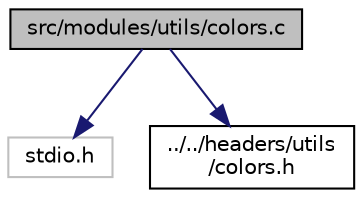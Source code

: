 digraph "src/modules/utils/colors.c"
{
 // LATEX_PDF_SIZE
  edge [fontname="Helvetica",fontsize="10",labelfontname="Helvetica",labelfontsize="10"];
  node [fontname="Helvetica",fontsize="10",shape=record];
  Node1 [label="src/modules/utils/colors.c",height=0.2,width=0.4,color="black", fillcolor="grey75", style="filled", fontcolor="black",tooltip="Colors for the terminal."];
  Node1 -> Node2 [color="midnightblue",fontsize="10",style="solid",fontname="Helvetica"];
  Node2 [label="stdio.h",height=0.2,width=0.4,color="grey75", fillcolor="white", style="filled",tooltip=" "];
  Node1 -> Node3 [color="midnightblue",fontsize="10",style="solid",fontname="Helvetica"];
  Node3 [label="../../headers/utils\l/colors.h",height=0.2,width=0.4,color="black", fillcolor="white", style="filled",URL="$colors_8h.html",tooltip="Colored output functions (header)"];
}
